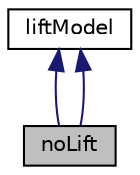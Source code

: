 digraph "noLift"
{
  bgcolor="transparent";
  edge [fontname="Helvetica",fontsize="10",labelfontname="Helvetica",labelfontsize="10"];
  node [fontname="Helvetica",fontsize="10",shape=record];
  Node0 [label="noLift",height=0.2,width=0.4,color="black", fillcolor="grey75", style="filled", fontcolor="black"];
  Node1 -> Node0 [dir="back",color="midnightblue",fontsize="10",style="solid",fontname="Helvetica"];
  Node1 [label="liftModel",height=0.2,width=0.4,color="black",URL="$a33309.html"];
  Node1 -> Node0 [dir="back",color="midnightblue",fontsize="10",style="solid",fontname="Helvetica"];
}
